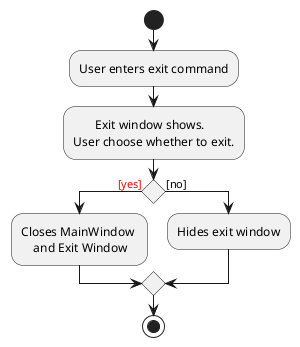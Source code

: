 @startuml
start
:User enters exit command;
:       Exit window shows.\nUser choose whether to exit.;
if () then(<color:red>[yes])
:Closes MainWindow \n    and Exit Window;
else ([no])
:Hides exit window;
endif
stop
@enduml
